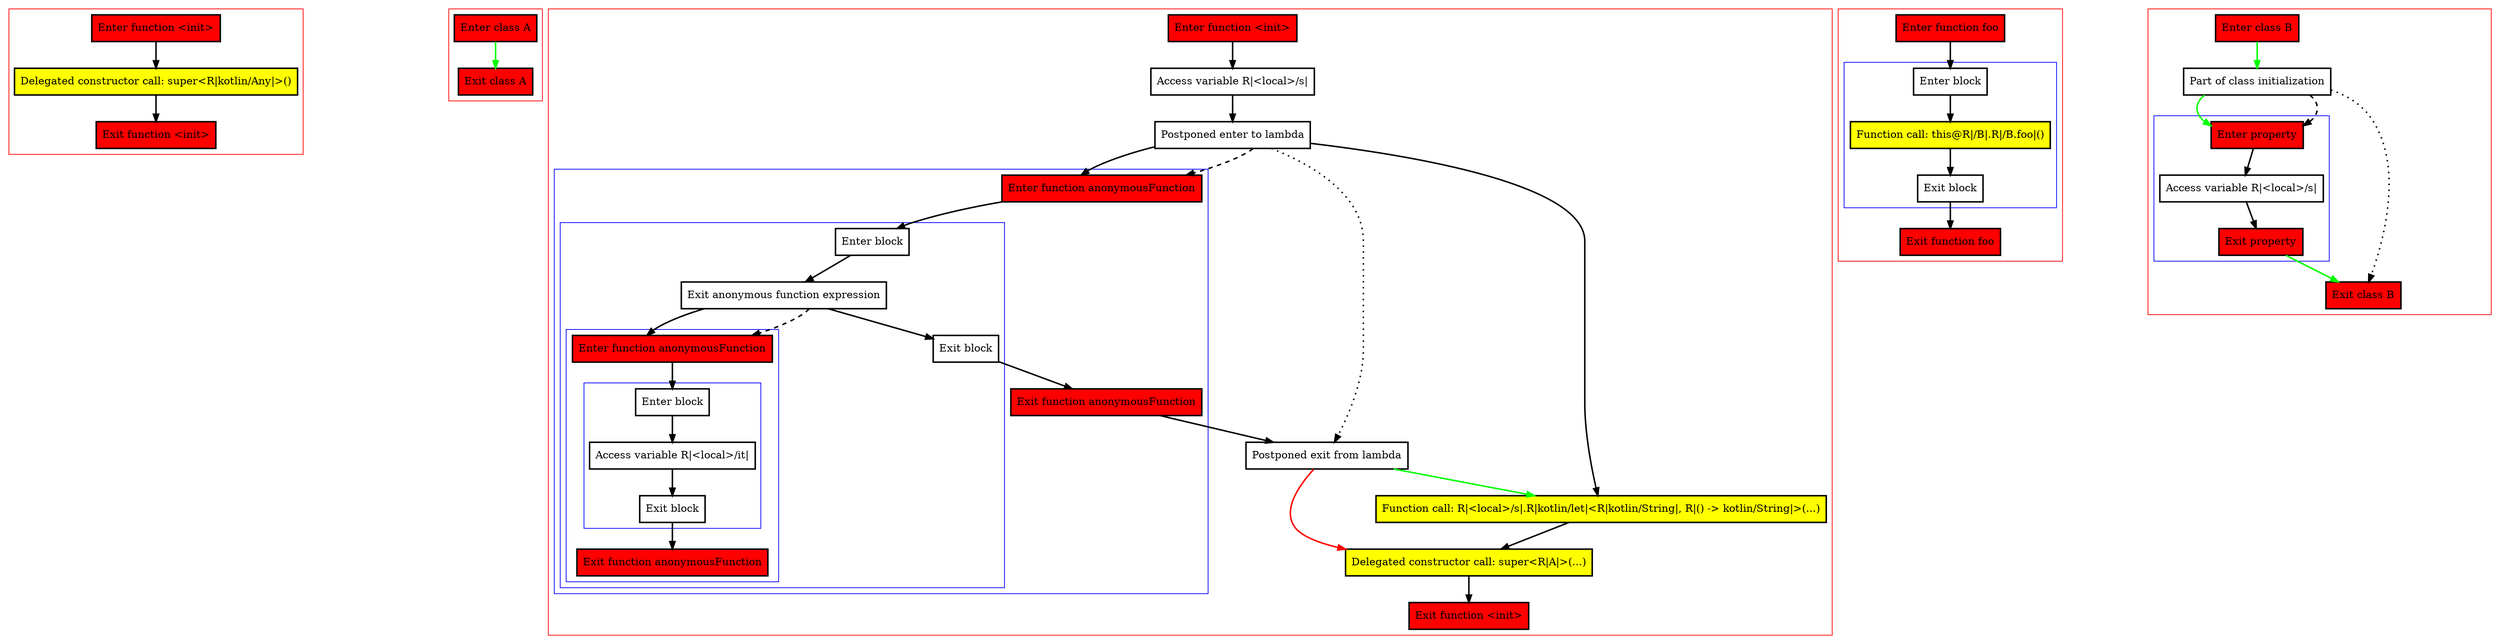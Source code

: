 digraph postponedLambdaInConstructor_kt {
    graph [nodesep=3]
    node [shape=box penwidth=2]
    edge [penwidth=2]

    subgraph cluster_0 {
        color=red
        0 [label="Enter function <init>" style="filled" fillcolor=red];
        1 [label="Delegated constructor call: super<R|kotlin/Any|>()" style="filled" fillcolor=yellow];
        2 [label="Exit function <init>" style="filled" fillcolor=red];
    }
    0 -> {1};
    1 -> {2};

    subgraph cluster_1 {
        color=red
        3 [label="Enter class A" style="filled" fillcolor=red];
        4 [label="Exit class A" style="filled" fillcolor=red];
    }
    3 -> {4} [color=green];

    subgraph cluster_2 {
        color=red
        5 [label="Enter function <init>" style="filled" fillcolor=red];
        6 [label="Access variable R|<local>/s|"];
        7 [label="Postponed enter to lambda"];
        subgraph cluster_3 {
            color=blue
            12 [label="Enter function anonymousFunction" style="filled" fillcolor=red];
            subgraph cluster_4 {
                color=blue
                13 [label="Enter block"];
                14 [label="Exit anonymous function expression"];
                subgraph cluster_5 {
                    color=blue
                    17 [label="Enter function anonymousFunction" style="filled" fillcolor=red];
                    subgraph cluster_6 {
                        color=blue
                        18 [label="Enter block"];
                        19 [label="Access variable R|<local>/it|"];
                        20 [label="Exit block"];
                    }
                    21 [label="Exit function anonymousFunction" style="filled" fillcolor=red];
                }
                15 [label="Exit block"];
            }
            16 [label="Exit function anonymousFunction" style="filled" fillcolor=red];
        }
        8 [label="Postponed exit from lambda"];
        9 [label="Function call: R|<local>/s|.R|kotlin/let|<R|kotlin/String|, R|() -> kotlin/String|>(...)" style="filled" fillcolor=yellow];
        10 [label="Delegated constructor call: super<R|A|>(...)" style="filled" fillcolor=yellow];
        11 [label="Exit function <init>" style="filled" fillcolor=red];
    }
    5 -> {6};
    6 -> {7};
    7 -> {9 12};
    7 -> {8} [style=dotted];
    7 -> {12} [style=dashed];
    8 -> {9} [color=green];
    8 -> {10} [color=red];
    9 -> {10};
    10 -> {11};
    12 -> {13};
    13 -> {14};
    14 -> {15 17};
    14 -> {17} [style=dashed];
    15 -> {16};
    16 -> {8};
    17 -> {18};
    18 -> {19};
    19 -> {20};
    20 -> {21};

    subgraph cluster_7 {
        color=red
        25 [label="Enter function foo" style="filled" fillcolor=red];
        subgraph cluster_8 {
            color=blue
            26 [label="Enter block"];
            27 [label="Function call: this@R|/B|.R|/B.foo|()" style="filled" fillcolor=yellow];
            28 [label="Exit block"];
        }
        29 [label="Exit function foo" style="filled" fillcolor=red];
    }
    25 -> {26};
    26 -> {27};
    27 -> {28};
    28 -> {29};

    subgraph cluster_9 {
        color=red
        30 [label="Enter class B" style="filled" fillcolor=red];
        31 [label="Part of class initialization"];
        subgraph cluster_10 {
            color=blue
            22 [label="Enter property" style="filled" fillcolor=red];
            23 [label="Access variable R|<local>/s|"];
            24 [label="Exit property" style="filled" fillcolor=red];
        }
        32 [label="Exit class B" style="filled" fillcolor=red];
    }
    30 -> {31} [color=green];
    31 -> {22} [color=green];
    31 -> {32} [style=dotted];
    31 -> {22} [style=dashed];
    22 -> {23};
    23 -> {24};
    24 -> {32} [color=green];

}
